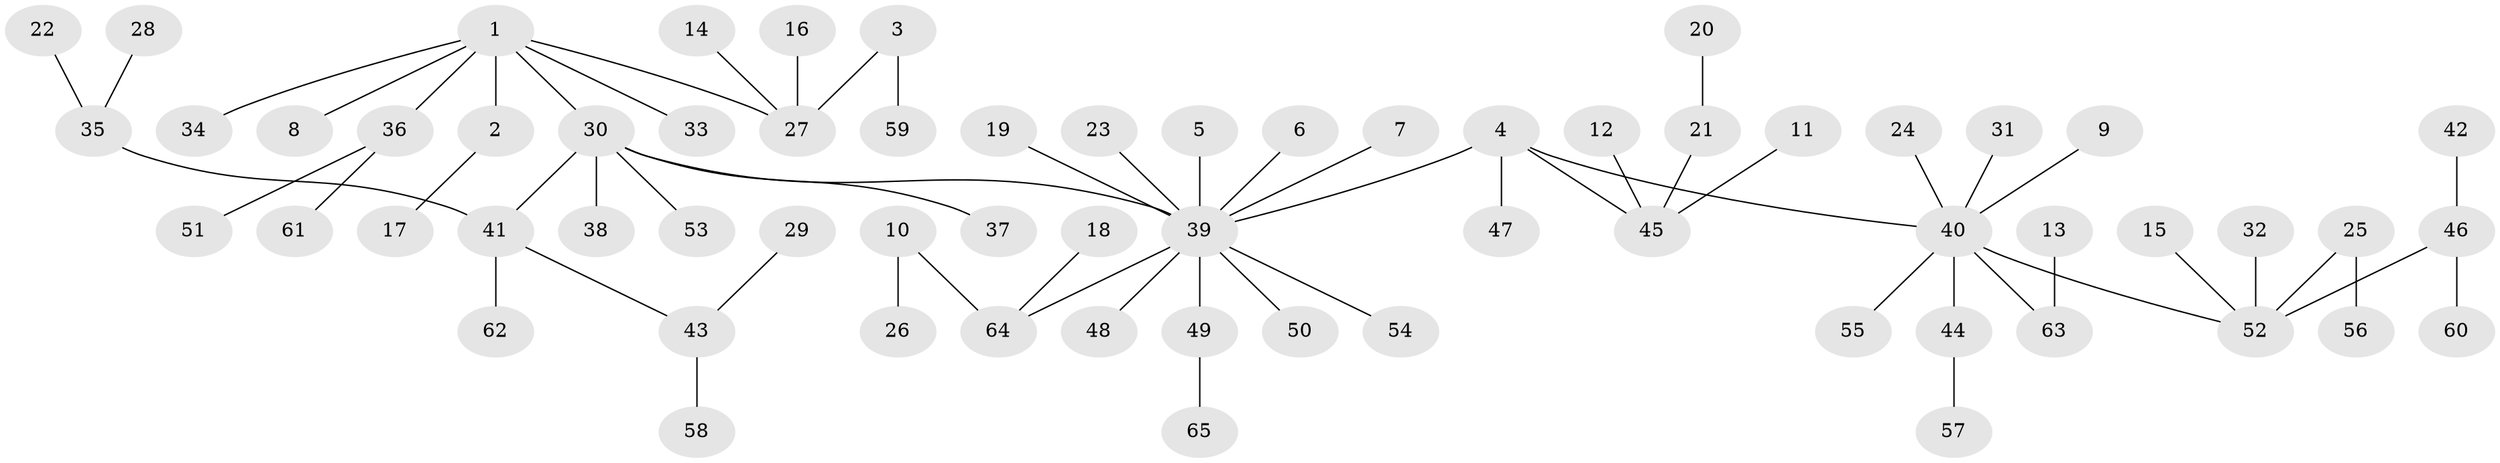 // original degree distribution, {4: 0.03875968992248062, 6: 0.007751937984496124, 7: 0.015503875968992248, 5: 0.046511627906976744, 2: 0.27906976744186046, 3: 0.10852713178294573, 1: 0.49612403100775193, 8: 0.007751937984496124}
// Generated by graph-tools (version 1.1) at 2025/50/03/09/25 03:50:19]
// undirected, 65 vertices, 64 edges
graph export_dot {
graph [start="1"]
  node [color=gray90,style=filled];
  1;
  2;
  3;
  4;
  5;
  6;
  7;
  8;
  9;
  10;
  11;
  12;
  13;
  14;
  15;
  16;
  17;
  18;
  19;
  20;
  21;
  22;
  23;
  24;
  25;
  26;
  27;
  28;
  29;
  30;
  31;
  32;
  33;
  34;
  35;
  36;
  37;
  38;
  39;
  40;
  41;
  42;
  43;
  44;
  45;
  46;
  47;
  48;
  49;
  50;
  51;
  52;
  53;
  54;
  55;
  56;
  57;
  58;
  59;
  60;
  61;
  62;
  63;
  64;
  65;
  1 -- 2 [weight=1.0];
  1 -- 8 [weight=1.0];
  1 -- 27 [weight=1.0];
  1 -- 30 [weight=1.0];
  1 -- 33 [weight=1.0];
  1 -- 34 [weight=1.0];
  1 -- 36 [weight=1.0];
  2 -- 17 [weight=1.0];
  3 -- 27 [weight=1.0];
  3 -- 59 [weight=1.0];
  4 -- 39 [weight=1.0];
  4 -- 40 [weight=1.0];
  4 -- 45 [weight=1.0];
  4 -- 47 [weight=1.0];
  5 -- 39 [weight=1.0];
  6 -- 39 [weight=1.0];
  7 -- 39 [weight=1.0];
  9 -- 40 [weight=1.0];
  10 -- 26 [weight=1.0];
  10 -- 64 [weight=1.0];
  11 -- 45 [weight=1.0];
  12 -- 45 [weight=1.0];
  13 -- 63 [weight=1.0];
  14 -- 27 [weight=1.0];
  15 -- 52 [weight=1.0];
  16 -- 27 [weight=1.0];
  18 -- 64 [weight=1.0];
  19 -- 39 [weight=1.0];
  20 -- 21 [weight=1.0];
  21 -- 45 [weight=1.0];
  22 -- 35 [weight=1.0];
  23 -- 39 [weight=1.0];
  24 -- 40 [weight=1.0];
  25 -- 52 [weight=1.0];
  25 -- 56 [weight=1.0];
  28 -- 35 [weight=1.0];
  29 -- 43 [weight=1.0];
  30 -- 37 [weight=1.0];
  30 -- 38 [weight=1.0];
  30 -- 39 [weight=1.0];
  30 -- 41 [weight=1.0];
  30 -- 53 [weight=1.0];
  31 -- 40 [weight=1.0];
  32 -- 52 [weight=1.0];
  35 -- 41 [weight=1.0];
  36 -- 51 [weight=1.0];
  36 -- 61 [weight=1.0];
  39 -- 48 [weight=1.0];
  39 -- 49 [weight=1.0];
  39 -- 50 [weight=1.0];
  39 -- 54 [weight=1.0];
  39 -- 64 [weight=1.0];
  40 -- 44 [weight=1.0];
  40 -- 52 [weight=1.0];
  40 -- 55 [weight=1.0];
  40 -- 63 [weight=1.0];
  41 -- 43 [weight=1.0];
  41 -- 62 [weight=1.0];
  42 -- 46 [weight=1.0];
  43 -- 58 [weight=1.0];
  44 -- 57 [weight=1.0];
  46 -- 52 [weight=1.0];
  46 -- 60 [weight=1.0];
  49 -- 65 [weight=1.0];
}
